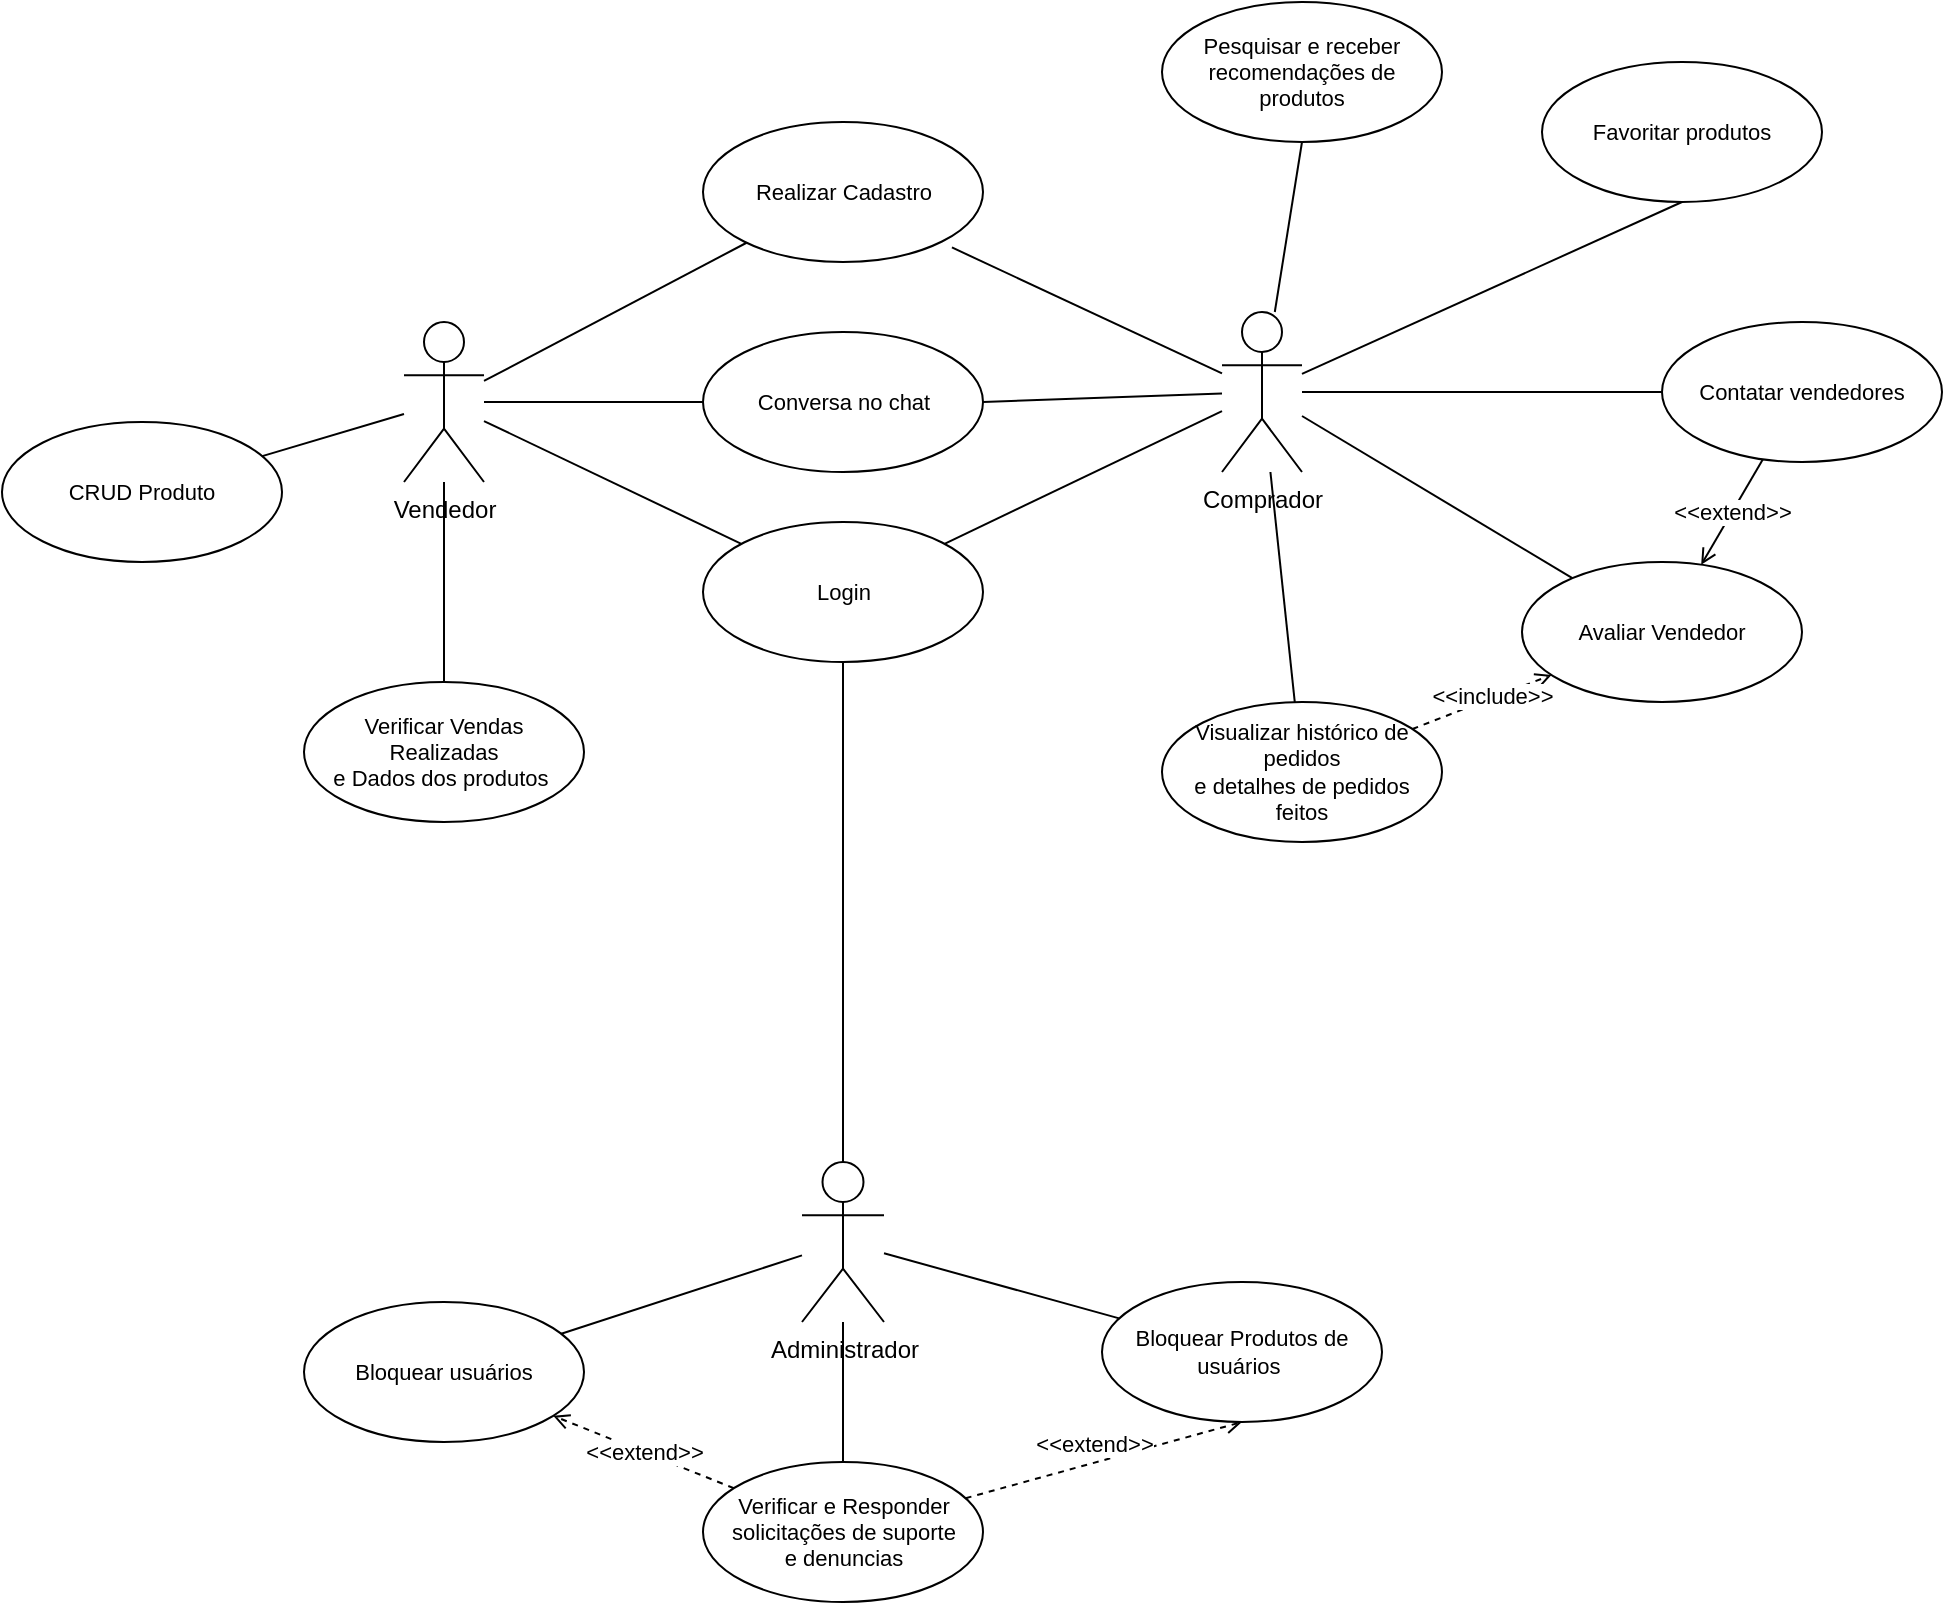 <mxfile version="21.3.5" type="device">
  <diagram name="Página-1" id="hQvVK7cvd6CQwP3TDFYW">
    <mxGraphModel dx="2514" dy="869" grid="1" gridSize="10" guides="1" tooltips="1" connect="1" arrows="1" fold="1" page="1" pageScale="1" pageWidth="827" pageHeight="1169" math="0" shadow="0">
      <root>
        <mxCell id="0" />
        <mxCell id="1" parent="0" />
        <mxCell id="j9FKQ9DVJ2H4PCv3UH9r-18" style="edgeStyle=none;shape=connector;rounded=0;orthogonalLoop=1;jettySize=auto;html=1;labelBackgroundColor=default;strokeColor=default;fontFamily=Helvetica;fontSize=11;fontColor=default;endArrow=none;endFill=0;" parent="1" source="j9FKQ9DVJ2H4PCv3UH9r-4" target="j9FKQ9DVJ2H4PCv3UH9r-17" edge="1">
          <mxGeometry relative="1" as="geometry" />
        </mxCell>
        <mxCell id="j9FKQ9DVJ2H4PCv3UH9r-27" style="edgeStyle=none;shape=connector;rounded=0;orthogonalLoop=1;jettySize=auto;html=1;labelBackgroundColor=default;strokeColor=default;fontFamily=Helvetica;fontSize=11;fontColor=default;endArrow=none;endFill=0;" parent="1" source="j9FKQ9DVJ2H4PCv3UH9r-4" target="j9FKQ9DVJ2H4PCv3UH9r-22" edge="1">
          <mxGeometry relative="1" as="geometry" />
        </mxCell>
        <mxCell id="j9FKQ9DVJ2H4PCv3UH9r-42" style="edgeStyle=none;shape=connector;rounded=0;orthogonalLoop=1;jettySize=auto;html=1;entryX=0.5;entryY=0;entryDx=0;entryDy=0;labelBackgroundColor=default;strokeColor=default;fontFamily=Helvetica;fontSize=11;fontColor=default;endArrow=none;endFill=0;" parent="1" source="j9FKQ9DVJ2H4PCv3UH9r-4" target="j9FKQ9DVJ2H4PCv3UH9r-41" edge="1">
          <mxGeometry relative="1" as="geometry" />
        </mxCell>
        <mxCell id="j9FKQ9DVJ2H4PCv3UH9r-59" style="edgeStyle=none;shape=connector;rounded=0;orthogonalLoop=1;jettySize=auto;html=1;entryX=0;entryY=0.5;entryDx=0;entryDy=0;labelBackgroundColor=default;strokeColor=default;fontFamily=Helvetica;fontSize=11;fontColor=default;endArrow=none;endFill=0;" parent="1" source="j9FKQ9DVJ2H4PCv3UH9r-4" target="j9FKQ9DVJ2H4PCv3UH9r-58" edge="1">
          <mxGeometry relative="1" as="geometry" />
        </mxCell>
        <mxCell id="j9FKQ9DVJ2H4PCv3UH9r-4" value="Vendedor" style="shape=umlActor;verticalLabelPosition=bottom;verticalAlign=top;html=1;outlineConnect=0;" parent="1" vertex="1">
          <mxGeometry x="-519" y="210" width="40" height="80" as="geometry" />
        </mxCell>
        <mxCell id="WS5sAbaVhpUKd_vWWYad-3" style="rounded=0;orthogonalLoop=1;jettySize=auto;html=1;endArrow=none;endFill=0;" edge="1" parent="1" source="j9FKQ9DVJ2H4PCv3UH9r-5" target="WS5sAbaVhpUKd_vWWYad-2">
          <mxGeometry relative="1" as="geometry" />
        </mxCell>
        <mxCell id="j9FKQ9DVJ2H4PCv3UH9r-5" value="Administrador" style="shape=umlActor;verticalLabelPosition=bottom;verticalAlign=top;html=1;outlineConnect=0;" parent="1" vertex="1">
          <mxGeometry x="-320" y="630" width="41" height="80" as="geometry" />
        </mxCell>
        <mxCell id="j9FKQ9DVJ2H4PCv3UH9r-19" style="edgeStyle=none;shape=connector;rounded=0;orthogonalLoop=1;jettySize=auto;html=1;entryX=0.889;entryY=0.896;entryDx=0;entryDy=0;entryPerimeter=0;labelBackgroundColor=default;strokeColor=default;fontFamily=Helvetica;fontSize=11;fontColor=default;endArrow=none;endFill=0;" parent="1" source="j9FKQ9DVJ2H4PCv3UH9r-6" target="j9FKQ9DVJ2H4PCv3UH9r-17" edge="1">
          <mxGeometry relative="1" as="geometry" />
        </mxCell>
        <mxCell id="j9FKQ9DVJ2H4PCv3UH9r-66" style="edgeStyle=none;shape=connector;rounded=0;orthogonalLoop=1;jettySize=auto;html=1;entryX=0.5;entryY=1;entryDx=0;entryDy=0;labelBackgroundColor=default;strokeColor=default;fontFamily=Helvetica;fontSize=11;fontColor=default;endArrow=none;endFill=0;" parent="1" source="j9FKQ9DVJ2H4PCv3UH9r-6" target="j9FKQ9DVJ2H4PCv3UH9r-54" edge="1">
          <mxGeometry relative="1" as="geometry" />
        </mxCell>
        <mxCell id="j9FKQ9DVJ2H4PCv3UH9r-68" style="edgeStyle=none;shape=connector;rounded=0;orthogonalLoop=1;jettySize=auto;html=1;entryX=0;entryY=0.5;entryDx=0;entryDy=0;labelBackgroundColor=default;strokeColor=default;fontFamily=Helvetica;fontSize=11;fontColor=default;endArrow=none;endFill=0;" parent="1" source="j9FKQ9DVJ2H4PCv3UH9r-6" target="j9FKQ9DVJ2H4PCv3UH9r-56" edge="1">
          <mxGeometry relative="1" as="geometry" />
        </mxCell>
        <mxCell id="j9FKQ9DVJ2H4PCv3UH9r-81" style="edgeStyle=none;shape=connector;rounded=0;orthogonalLoop=1;jettySize=auto;html=1;entryX=1;entryY=0.5;entryDx=0;entryDy=0;labelBackgroundColor=default;strokeColor=default;fontFamily=Helvetica;fontSize=11;fontColor=default;endArrow=none;endFill=0;" parent="1" source="j9FKQ9DVJ2H4PCv3UH9r-6" target="j9FKQ9DVJ2H4PCv3UH9r-58" edge="1">
          <mxGeometry relative="1" as="geometry" />
        </mxCell>
        <mxCell id="j9FKQ9DVJ2H4PCv3UH9r-82" style="edgeStyle=none;shape=connector;rounded=0;orthogonalLoop=1;jettySize=auto;html=1;entryX=0.5;entryY=1;entryDx=0;entryDy=0;labelBackgroundColor=default;strokeColor=default;fontFamily=Helvetica;fontSize=11;fontColor=default;endArrow=none;endFill=0;" parent="1" source="j9FKQ9DVJ2H4PCv3UH9r-6" target="j9FKQ9DVJ2H4PCv3UH9r-52" edge="1">
          <mxGeometry relative="1" as="geometry" />
        </mxCell>
        <mxCell id="j9FKQ9DVJ2H4PCv3UH9r-6" value="Comprador" style="shape=umlActor;verticalLabelPosition=bottom;verticalAlign=top;html=1;outlineConnect=0;" parent="1" vertex="1">
          <mxGeometry x="-110" y="205" width="40" height="80" as="geometry" />
        </mxCell>
        <mxCell id="j9FKQ9DVJ2H4PCv3UH9r-14" style="edgeStyle=none;shape=connector;rounded=0;orthogonalLoop=1;jettySize=auto;html=1;labelBackgroundColor=default;strokeColor=default;fontFamily=Helvetica;fontSize=11;fontColor=default;endArrow=none;endFill=0;" parent="1" source="j9FKQ9DVJ2H4PCv3UH9r-13" target="j9FKQ9DVJ2H4PCv3UH9r-6" edge="1">
          <mxGeometry relative="1" as="geometry" />
        </mxCell>
        <mxCell id="j9FKQ9DVJ2H4PCv3UH9r-15" style="edgeStyle=none;shape=connector;rounded=0;orthogonalLoop=1;jettySize=auto;html=1;labelBackgroundColor=default;strokeColor=default;fontFamily=Helvetica;fontSize=11;fontColor=default;endArrow=none;endFill=0;" parent="1" source="j9FKQ9DVJ2H4PCv3UH9r-13" target="j9FKQ9DVJ2H4PCv3UH9r-4" edge="1">
          <mxGeometry relative="1" as="geometry" />
        </mxCell>
        <mxCell id="j9FKQ9DVJ2H4PCv3UH9r-16" style="edgeStyle=none;shape=connector;rounded=0;orthogonalLoop=1;jettySize=auto;html=1;labelBackgroundColor=default;strokeColor=default;fontFamily=Helvetica;fontSize=11;fontColor=default;endArrow=none;endFill=0;" parent="1" source="j9FKQ9DVJ2H4PCv3UH9r-13" target="j9FKQ9DVJ2H4PCv3UH9r-5" edge="1">
          <mxGeometry relative="1" as="geometry" />
        </mxCell>
        <mxCell id="j9FKQ9DVJ2H4PCv3UH9r-13" value="Login" style="ellipse;whiteSpace=wrap;html=1;fontFamily=Helvetica;fontSize=11;fontColor=default;" parent="1" vertex="1">
          <mxGeometry x="-369.5" y="310" width="140" height="70" as="geometry" />
        </mxCell>
        <mxCell id="j9FKQ9DVJ2H4PCv3UH9r-17" value="Realizar Cadastro" style="ellipse;whiteSpace=wrap;html=1;fontFamily=Helvetica;fontSize=11;fontColor=default;" parent="1" vertex="1">
          <mxGeometry x="-369.5" y="110" width="140" height="70" as="geometry" />
        </mxCell>
        <mxCell id="j9FKQ9DVJ2H4PCv3UH9r-22" value="CRUD Produto" style="ellipse;whiteSpace=wrap;html=1;fontFamily=Helvetica;fontSize=11;fontColor=default;" parent="1" vertex="1">
          <mxGeometry x="-720" y="260" width="140" height="70" as="geometry" />
        </mxCell>
        <mxCell id="j9FKQ9DVJ2H4PCv3UH9r-41" value="Verificar Vendas &lt;br&gt;Realizadas&lt;br&gt;e Dados dos produtos&amp;nbsp;" style="ellipse;whiteSpace=wrap;html=1;fontFamily=Helvetica;fontSize=11;fontColor=default;" parent="1" vertex="1">
          <mxGeometry x="-569" y="390" width="140" height="70" as="geometry" />
        </mxCell>
        <mxCell id="j9FKQ9DVJ2H4PCv3UH9r-45" style="edgeStyle=none;shape=connector;rounded=0;orthogonalLoop=1;jettySize=auto;html=1;labelBackgroundColor=default;strokeColor=default;fontFamily=Helvetica;fontSize=11;fontColor=default;endArrow=none;endFill=0;" parent="1" source="j9FKQ9DVJ2H4PCv3UH9r-44" target="j9FKQ9DVJ2H4PCv3UH9r-5" edge="1">
          <mxGeometry relative="1" as="geometry" />
        </mxCell>
        <mxCell id="j9FKQ9DVJ2H4PCv3UH9r-49" style="edgeStyle=none;shape=connector;rounded=0;orthogonalLoop=1;jettySize=auto;html=1;entryX=0.5;entryY=1;entryDx=0;entryDy=0;labelBackgroundColor=default;strokeColor=default;fontFamily=Helvetica;fontSize=11;fontColor=default;endArrow=open;endFill=0;dashed=1;" parent="1" source="j9FKQ9DVJ2H4PCv3UH9r-44" target="j9FKQ9DVJ2H4PCv3UH9r-47" edge="1">
          <mxGeometry relative="1" as="geometry" />
        </mxCell>
        <mxCell id="j9FKQ9DVJ2H4PCv3UH9r-50" value="&amp;lt;&amp;lt;extend&amp;gt;&amp;gt;" style="edgeLabel;html=1;align=center;verticalAlign=middle;resizable=0;points=[];fontSize=11;fontFamily=Helvetica;fontColor=default;" parent="j9FKQ9DVJ2H4PCv3UH9r-49" vertex="1" connectable="0">
          <mxGeometry x="-0.543" y="2" relative="1" as="geometry">
            <mxPoint x="33" y="-17" as="offset" />
          </mxGeometry>
        </mxCell>
        <mxCell id="WS5sAbaVhpUKd_vWWYad-4" value="&amp;lt;&amp;lt;extend&amp;gt;&amp;gt;" style="edgeStyle=none;shape=connector;rounded=0;orthogonalLoop=1;jettySize=auto;html=1;labelBackgroundColor=default;strokeColor=default;fontFamily=Helvetica;fontSize=11;fontColor=default;endArrow=open;endFill=0;dashed=1;" edge="1" parent="1" source="j9FKQ9DVJ2H4PCv3UH9r-44" target="WS5sAbaVhpUKd_vWWYad-2">
          <mxGeometry relative="1" as="geometry" />
        </mxCell>
        <mxCell id="j9FKQ9DVJ2H4PCv3UH9r-44" value="Verificar e Responder&lt;br&gt;solicitações de suporte&lt;br&gt;e denuncias" style="ellipse;whiteSpace=wrap;html=1;fontFamily=Helvetica;fontSize=11;fontColor=default;" parent="1" vertex="1">
          <mxGeometry x="-369.5" y="780" width="140" height="70" as="geometry" />
        </mxCell>
        <mxCell id="j9FKQ9DVJ2H4PCv3UH9r-48" style="edgeStyle=none;shape=connector;rounded=0;orthogonalLoop=1;jettySize=auto;html=1;labelBackgroundColor=default;strokeColor=default;fontFamily=Helvetica;fontSize=11;fontColor=default;endArrow=none;endFill=0;" parent="1" source="j9FKQ9DVJ2H4PCv3UH9r-47" target="j9FKQ9DVJ2H4PCv3UH9r-5" edge="1">
          <mxGeometry relative="1" as="geometry" />
        </mxCell>
        <mxCell id="j9FKQ9DVJ2H4PCv3UH9r-47" value="Bloquear Produtos de usuários&amp;nbsp;" style="ellipse;whiteSpace=wrap;html=1;fontFamily=Helvetica;fontSize=11;fontColor=default;" parent="1" vertex="1">
          <mxGeometry x="-170" y="690" width="140" height="70" as="geometry" />
        </mxCell>
        <mxCell id="j9FKQ9DVJ2H4PCv3UH9r-52" value="Pesquisar e receber recomendações de produtos" style="ellipse;whiteSpace=wrap;html=1;fontFamily=Helvetica;fontSize=11;fontColor=default;" parent="1" vertex="1">
          <mxGeometry x="-140" y="50" width="140" height="70" as="geometry" />
        </mxCell>
        <mxCell id="j9FKQ9DVJ2H4PCv3UH9r-54" value="Favoritar produtos" style="ellipse;whiteSpace=wrap;html=1;fontFamily=Helvetica;fontSize=11;fontColor=default;" parent="1" vertex="1">
          <mxGeometry x="50" y="80" width="140" height="70" as="geometry" />
        </mxCell>
        <mxCell id="WS5sAbaVhpUKd_vWWYad-5" value="&amp;lt;&amp;lt;extend&amp;gt;&amp;gt;" style="edgeStyle=none;shape=connector;rounded=0;orthogonalLoop=1;jettySize=auto;html=1;labelBackgroundColor=default;strokeColor=default;fontFamily=Helvetica;fontSize=11;fontColor=default;endArrow=open;endFill=0;" edge="1" parent="1" source="j9FKQ9DVJ2H4PCv3UH9r-56" target="j9FKQ9DVJ2H4PCv3UH9r-71">
          <mxGeometry relative="1" as="geometry" />
        </mxCell>
        <mxCell id="j9FKQ9DVJ2H4PCv3UH9r-56" value="Contatar vendedores" style="ellipse;whiteSpace=wrap;html=1;fontFamily=Helvetica;fontSize=11;fontColor=default;" parent="1" vertex="1">
          <mxGeometry x="110" y="210" width="140" height="70" as="geometry" />
        </mxCell>
        <mxCell id="j9FKQ9DVJ2H4PCv3UH9r-86" style="edgeStyle=none;shape=connector;rounded=0;orthogonalLoop=1;jettySize=auto;html=1;labelBackgroundColor=default;strokeColor=default;fontFamily=Helvetica;fontSize=11;fontColor=default;endArrow=none;endFill=0;" parent="1" source="j9FKQ9DVJ2H4PCv3UH9r-57" target="j9FKQ9DVJ2H4PCv3UH9r-6" edge="1">
          <mxGeometry relative="1" as="geometry" />
        </mxCell>
        <mxCell id="j9FKQ9DVJ2H4PCv3UH9r-90" style="edgeStyle=none;shape=connector;rounded=0;orthogonalLoop=1;jettySize=auto;html=1;labelBackgroundColor=default;strokeColor=default;fontFamily=Helvetica;fontSize=11;fontColor=default;endArrow=open;endFill=0;dashed=1;" parent="1" source="j9FKQ9DVJ2H4PCv3UH9r-57" target="j9FKQ9DVJ2H4PCv3UH9r-71" edge="1">
          <mxGeometry relative="1" as="geometry" />
        </mxCell>
        <mxCell id="j9FKQ9DVJ2H4PCv3UH9r-92" value="&amp;lt;&amp;lt;include&amp;gt;&amp;gt;" style="edgeLabel;html=1;align=center;verticalAlign=middle;resizable=0;points=[];fontSize=11;fontFamily=Helvetica;fontColor=default;" parent="j9FKQ9DVJ2H4PCv3UH9r-90" vertex="1" connectable="0">
          <mxGeometry x="-0.378" relative="1" as="geometry">
            <mxPoint x="18" y="-8" as="offset" />
          </mxGeometry>
        </mxCell>
        <mxCell id="j9FKQ9DVJ2H4PCv3UH9r-57" value="Visualizar histórico de pedidos&lt;br&gt;e detalhes de pedidos&lt;br&gt;feitos" style="ellipse;whiteSpace=wrap;html=1;fontFamily=Helvetica;fontSize=11;fontColor=default;" parent="1" vertex="1">
          <mxGeometry x="-140" y="400" width="140" height="70" as="geometry" />
        </mxCell>
        <mxCell id="j9FKQ9DVJ2H4PCv3UH9r-58" value="Conversa no chat" style="ellipse;whiteSpace=wrap;html=1;fontFamily=Helvetica;fontSize=11;fontColor=default;" parent="1" vertex="1">
          <mxGeometry x="-369.5" y="215" width="140" height="70" as="geometry" />
        </mxCell>
        <mxCell id="j9FKQ9DVJ2H4PCv3UH9r-85" style="edgeStyle=none;shape=connector;rounded=0;orthogonalLoop=1;jettySize=auto;html=1;labelBackgroundColor=default;strokeColor=default;fontFamily=Helvetica;fontSize=11;fontColor=default;endArrow=none;endFill=0;" parent="1" source="j9FKQ9DVJ2H4PCv3UH9r-71" target="j9FKQ9DVJ2H4PCv3UH9r-6" edge="1">
          <mxGeometry relative="1" as="geometry" />
        </mxCell>
        <mxCell id="j9FKQ9DVJ2H4PCv3UH9r-71" value="Avaliar Vendedor" style="ellipse;whiteSpace=wrap;html=1;fontFamily=Helvetica;fontSize=11;fontColor=default;" parent="1" vertex="1">
          <mxGeometry x="40" y="330" width="140" height="70" as="geometry" />
        </mxCell>
        <mxCell id="WS5sAbaVhpUKd_vWWYad-2" value="Bloquear usuários" style="ellipse;whiteSpace=wrap;html=1;fontFamily=Helvetica;fontSize=11;fontColor=default;" vertex="1" parent="1">
          <mxGeometry x="-569" y="700" width="140" height="70" as="geometry" />
        </mxCell>
      </root>
    </mxGraphModel>
  </diagram>
</mxfile>
